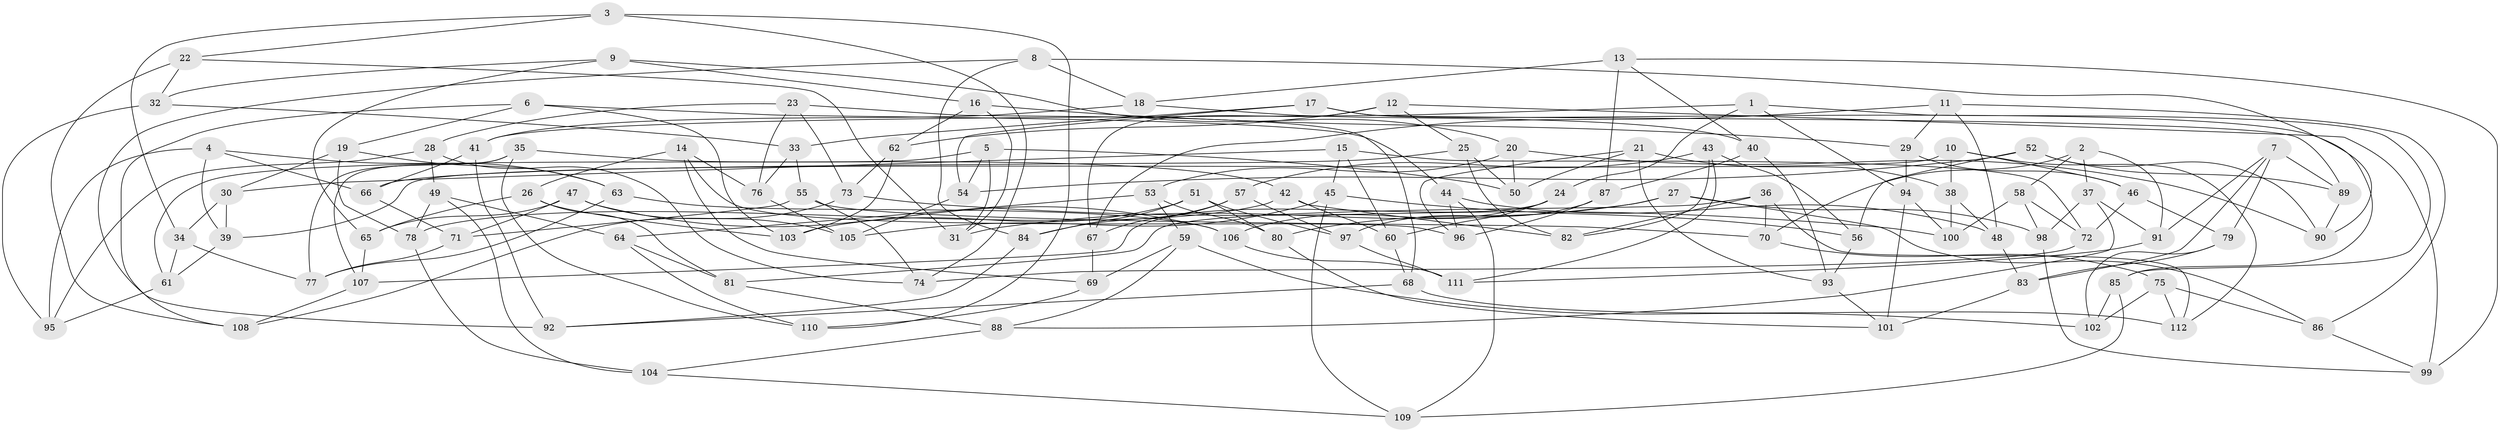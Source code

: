// Generated by graph-tools (version 1.1) at 2025/03/03/09/25 03:03:06]
// undirected, 112 vertices, 224 edges
graph export_dot {
graph [start="1"]
  node [color=gray90,style=filled];
  1;
  2;
  3;
  4;
  5;
  6;
  7;
  8;
  9;
  10;
  11;
  12;
  13;
  14;
  15;
  16;
  17;
  18;
  19;
  20;
  21;
  22;
  23;
  24;
  25;
  26;
  27;
  28;
  29;
  30;
  31;
  32;
  33;
  34;
  35;
  36;
  37;
  38;
  39;
  40;
  41;
  42;
  43;
  44;
  45;
  46;
  47;
  48;
  49;
  50;
  51;
  52;
  53;
  54;
  55;
  56;
  57;
  58;
  59;
  60;
  61;
  62;
  63;
  64;
  65;
  66;
  67;
  68;
  69;
  70;
  71;
  72;
  73;
  74;
  75;
  76;
  77;
  78;
  79;
  80;
  81;
  82;
  83;
  84;
  85;
  86;
  87;
  88;
  89;
  90;
  91;
  92;
  93;
  94;
  95;
  96;
  97;
  98;
  99;
  100;
  101;
  102;
  103;
  104;
  105;
  106;
  107;
  108;
  109;
  110;
  111;
  112;
  1 -- 85;
  1 -- 94;
  1 -- 24;
  1 -- 41;
  2 -- 91;
  2 -- 37;
  2 -- 58;
  2 -- 70;
  3 -- 34;
  3 -- 74;
  3 -- 110;
  3 -- 22;
  4 -- 95;
  4 -- 39;
  4 -- 63;
  4 -- 66;
  5 -- 54;
  5 -- 50;
  5 -- 61;
  5 -- 31;
  6 -- 19;
  6 -- 108;
  6 -- 44;
  6 -- 103;
  7 -- 83;
  7 -- 79;
  7 -- 89;
  7 -- 91;
  8 -- 18;
  8 -- 92;
  8 -- 84;
  8 -- 90;
  9 -- 65;
  9 -- 20;
  9 -- 32;
  9 -- 16;
  10 -- 112;
  10 -- 38;
  10 -- 39;
  10 -- 46;
  11 -- 29;
  11 -- 86;
  11 -- 48;
  11 -- 67;
  12 -- 62;
  12 -- 99;
  12 -- 67;
  12 -- 25;
  13 -- 40;
  13 -- 18;
  13 -- 99;
  13 -- 87;
  14 -- 76;
  14 -- 69;
  14 -- 26;
  14 -- 96;
  15 -- 45;
  15 -- 30;
  15 -- 72;
  15 -- 60;
  16 -- 29;
  16 -- 31;
  16 -- 62;
  17 -- 85;
  17 -- 89;
  17 -- 33;
  17 -- 54;
  18 -- 40;
  18 -- 41;
  19 -- 30;
  19 -- 78;
  19 -- 63;
  20 -- 90;
  20 -- 53;
  20 -- 50;
  21 -- 96;
  21 -- 93;
  21 -- 38;
  21 -- 50;
  22 -- 32;
  22 -- 31;
  22 -- 108;
  23 -- 28;
  23 -- 73;
  23 -- 76;
  23 -- 68;
  24 -- 107;
  24 -- 106;
  24 -- 60;
  25 -- 82;
  25 -- 50;
  25 -- 66;
  26 -- 81;
  26 -- 103;
  26 -- 65;
  27 -- 80;
  27 -- 31;
  27 -- 86;
  27 -- 98;
  28 -- 95;
  28 -- 49;
  28 -- 74;
  29 -- 94;
  29 -- 46;
  30 -- 34;
  30 -- 39;
  32 -- 95;
  32 -- 33;
  33 -- 76;
  33 -- 55;
  34 -- 61;
  34 -- 77;
  35 -- 42;
  35 -- 77;
  35 -- 107;
  35 -- 110;
  36 -- 112;
  36 -- 81;
  36 -- 70;
  36 -- 82;
  37 -- 88;
  37 -- 91;
  37 -- 98;
  38 -- 48;
  38 -- 100;
  39 -- 61;
  40 -- 93;
  40 -- 87;
  41 -- 66;
  41 -- 92;
  42 -- 60;
  42 -- 82;
  42 -- 78;
  43 -- 57;
  43 -- 111;
  43 -- 56;
  43 -- 82;
  44 -- 48;
  44 -- 109;
  44 -- 96;
  45 -- 56;
  45 -- 105;
  45 -- 109;
  46 -- 72;
  46 -- 79;
  47 -- 105;
  47 -- 106;
  47 -- 71;
  47 -- 65;
  48 -- 83;
  49 -- 78;
  49 -- 64;
  49 -- 104;
  51 -- 80;
  51 -- 103;
  51 -- 97;
  51 -- 84;
  52 -- 89;
  52 -- 90;
  52 -- 54;
  52 -- 56;
  53 -- 64;
  53 -- 59;
  53 -- 80;
  54 -- 105;
  55 -- 74;
  55 -- 70;
  55 -- 71;
  56 -- 93;
  57 -- 97;
  57 -- 84;
  57 -- 67;
  58 -- 98;
  58 -- 100;
  58 -- 72;
  59 -- 69;
  59 -- 102;
  59 -- 88;
  60 -- 68;
  61 -- 95;
  62 -- 103;
  62 -- 73;
  63 -- 77;
  63 -- 106;
  64 -- 110;
  64 -- 81;
  65 -- 107;
  66 -- 71;
  67 -- 69;
  68 -- 112;
  68 -- 92;
  69 -- 110;
  70 -- 75;
  71 -- 77;
  72 -- 74;
  73 -- 108;
  73 -- 100;
  75 -- 102;
  75 -- 112;
  75 -- 86;
  76 -- 105;
  78 -- 104;
  79 -- 102;
  79 -- 83;
  80 -- 101;
  81 -- 88;
  83 -- 101;
  84 -- 92;
  85 -- 102;
  85 -- 109;
  86 -- 99;
  87 -- 97;
  87 -- 96;
  88 -- 104;
  89 -- 90;
  91 -- 111;
  93 -- 101;
  94 -- 100;
  94 -- 101;
  97 -- 111;
  98 -- 99;
  104 -- 109;
  106 -- 111;
  107 -- 108;
}
